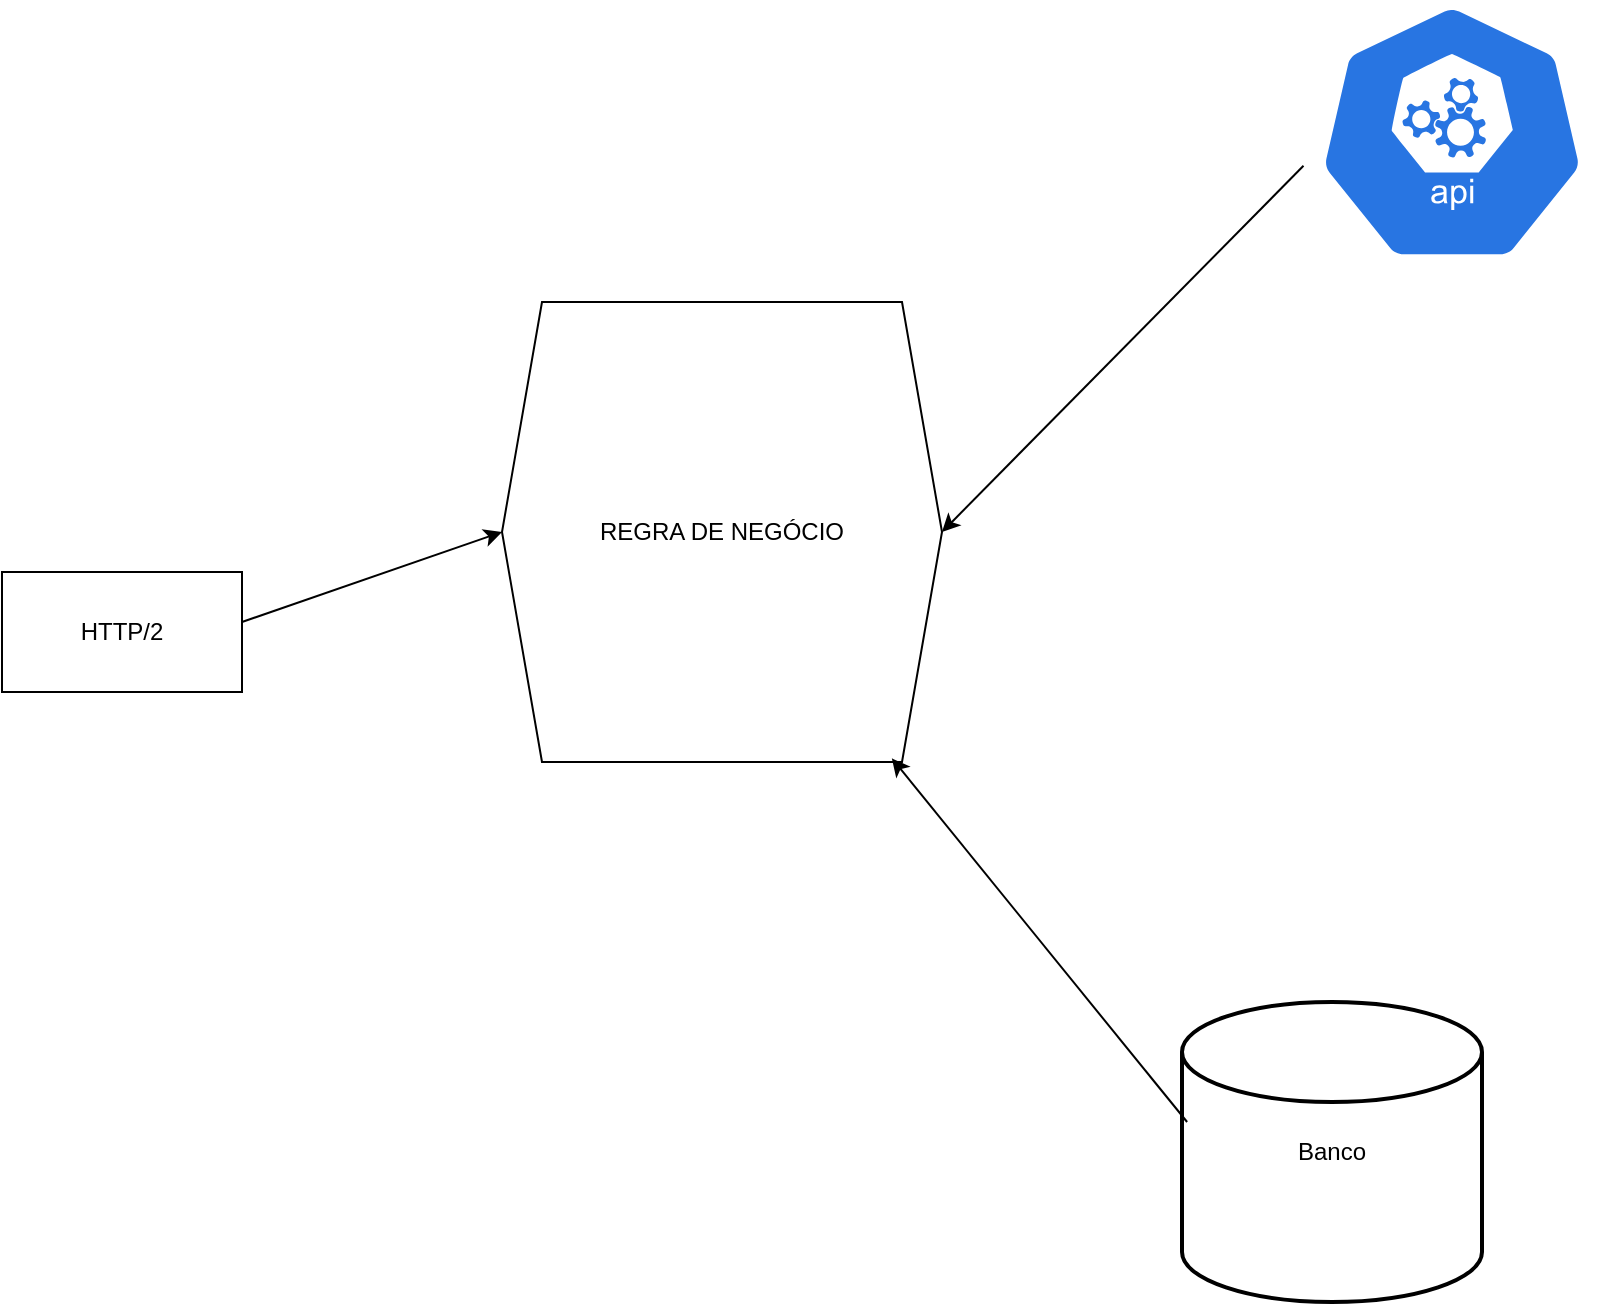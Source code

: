 <mxfile>
    <diagram id="7EiLvNJZ_4cL3NuRa8Qv" name="Exemplo">
        <mxGraphModel dx="1184" dy="779" grid="1" gridSize="10" guides="1" tooltips="1" connect="1" arrows="1" fold="1" page="1" pageScale="1" pageWidth="850" pageHeight="1100" math="0" shadow="0">
            <root>
                <mxCell id="0"/>
                <mxCell id="1" parent="0"/>
                <mxCell id="2" value="HTTP/2" style="whiteSpace=wrap;html=1;" vertex="1" parent="1">
                    <mxGeometry x="30" y="305" width="120" height="60" as="geometry"/>
                </mxCell>
                <mxCell id="3" value="Banco" style="strokeWidth=2;html=1;shape=mxgraph.flowchart.database;whiteSpace=wrap;" vertex="1" parent="1">
                    <mxGeometry x="620" y="520" width="150" height="150" as="geometry"/>
                </mxCell>
                <mxCell id="4" value="REGRA DE NEGÓCIO" style="shape=hexagon;perimeter=hexagonPerimeter2;whiteSpace=wrap;html=1;fixedSize=1;" vertex="1" parent="1">
                    <mxGeometry x="280" y="170" width="220" height="230" as="geometry"/>
                </mxCell>
                <mxCell id="5" value="" style="sketch=0;html=1;dashed=0;whitespace=wrap;fillColor=#2875E2;strokeColor=#ffffff;points=[[0.005,0.63,0],[0.1,0.2,0],[0.9,0.2,0],[0.5,0,0],[0.995,0.63,0],[0.72,0.99,0],[0.5,1,0],[0.28,0.99,0]];verticalLabelPosition=bottom;align=center;verticalAlign=top;shape=mxgraph.kubernetes.icon;prIcon=api" vertex="1" parent="1">
                    <mxGeometry x="680" y="20" width="150" height="130" as="geometry"/>
                </mxCell>
                <mxCell id="6" value="" style="endArrow=classic;html=1;entryX=0;entryY=0.5;entryDx=0;entryDy=0;" edge="1" parent="1" target="4">
                    <mxGeometry width="50" height="50" relative="1" as="geometry">
                        <mxPoint x="150" y="330" as="sourcePoint"/>
                        <mxPoint x="200" y="280" as="targetPoint"/>
                    </mxGeometry>
                </mxCell>
                <mxCell id="7" value="" style="endArrow=classic;html=1;entryX=1;entryY=0.5;entryDx=0;entryDy=0;exitX=0.005;exitY=0.63;exitDx=0;exitDy=0;exitPerimeter=0;" edge="1" parent="1" source="5" target="4">
                    <mxGeometry width="50" height="50" relative="1" as="geometry">
                        <mxPoint x="400" y="420" as="sourcePoint"/>
                        <mxPoint x="450" y="370" as="targetPoint"/>
                        <Array as="points"/>
                    </mxGeometry>
                </mxCell>
                <mxCell id="8" value="" style="endArrow=classic;html=1;entryX=0.886;entryY=0.992;entryDx=0;entryDy=0;entryPerimeter=0;exitX=0.017;exitY=0.4;exitDx=0;exitDy=0;exitPerimeter=0;" edge="1" parent="1" source="3" target="4">
                    <mxGeometry width="50" height="50" relative="1" as="geometry">
                        <mxPoint x="400" y="420" as="sourcePoint"/>
                        <mxPoint x="450" y="370" as="targetPoint"/>
                    </mxGeometry>
                </mxCell>
            </root>
        </mxGraphModel>
    </diagram>
    <diagram id="C2ty6ic4rfS8oYq6uBdE" name="Arq:Hexagonal">
        <mxGraphModel dx="1184" dy="779" grid="1" gridSize="10" guides="1" tooltips="1" connect="1" arrows="1" fold="1" page="1" pageScale="1" pageWidth="850" pageHeight="1100" math="0" shadow="0">
            <root>
                <mxCell id="0"/>
                <mxCell id="1" parent="0"/>
            </root>
        </mxGraphModel>
    </diagram>
</mxfile>